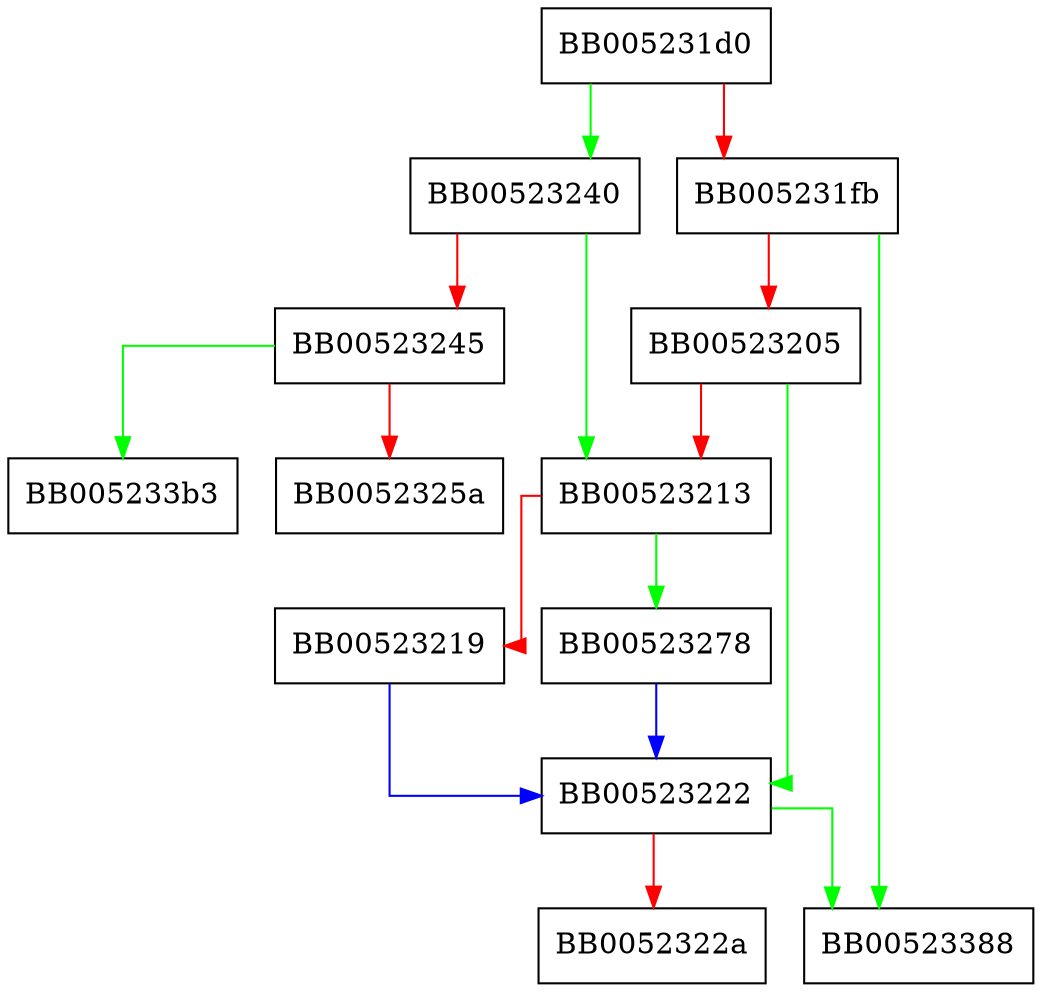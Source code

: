 digraph ASN1_item_ex_i2d {
  node [shape="box"];
  graph [splines=ortho];
  BB005231d0 -> BB00523240 [color="green"];
  BB005231d0 -> BB005231fb [color="red"];
  BB005231fb -> BB00523388 [color="green"];
  BB005231fb -> BB00523205 [color="red"];
  BB00523205 -> BB00523222 [color="green"];
  BB00523205 -> BB00523213 [color="red"];
  BB00523213 -> BB00523278 [color="green"];
  BB00523213 -> BB00523219 [color="red"];
  BB00523219 -> BB00523222 [color="blue"];
  BB00523222 -> BB00523388 [color="green"];
  BB00523222 -> BB0052322a [color="red"];
  BB00523240 -> BB00523213 [color="green"];
  BB00523240 -> BB00523245 [color="red"];
  BB00523245 -> BB005233b3 [color="green"];
  BB00523245 -> BB0052325a [color="red"];
  BB00523278 -> BB00523222 [color="blue"];
}